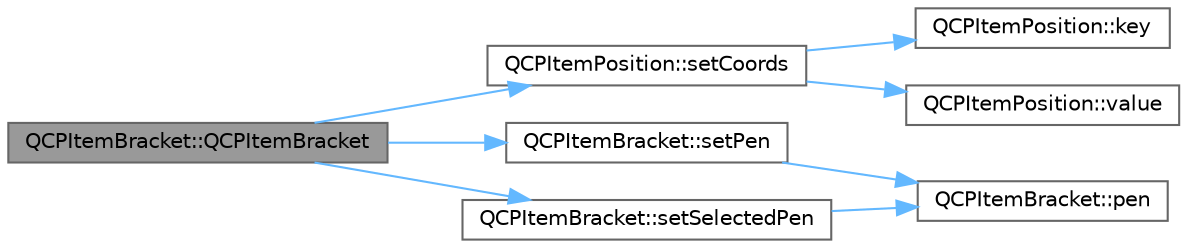 digraph "QCPItemBracket::QCPItemBracket"
{
 // LATEX_PDF_SIZE
  bgcolor="transparent";
  edge [fontname=Helvetica,fontsize=10,labelfontname=Helvetica,labelfontsize=10];
  node [fontname=Helvetica,fontsize=10,shape=box,height=0.2,width=0.4];
  rankdir="LR";
  Node1 [label="QCPItemBracket::QCPItemBracket",height=0.2,width=0.4,color="gray40", fillcolor="grey60", style="filled", fontcolor="black",tooltip=" "];
  Node1 -> Node2 [color="steelblue1",style="solid"];
  Node2 [label="QCPItemPosition::setCoords",height=0.2,width=0.4,color="grey40", fillcolor="white", style="filled",URL="$class_q_c_p_item_position.html#aa988ba4e87ab684c9021017dcaba945f",tooltip=" "];
  Node2 -> Node3 [color="steelblue1",style="solid"];
  Node3 [label="QCPItemPosition::key",height=0.2,width=0.4,color="grey40", fillcolor="white", style="filled",URL="$class_q_c_p_item_position.html#a6fc519f1b73722a8d0cff7d4d647407e",tooltip=" "];
  Node2 -> Node4 [color="steelblue1",style="solid"];
  Node4 [label="QCPItemPosition::value",height=0.2,width=0.4,color="grey40", fillcolor="white", style="filled",URL="$class_q_c_p_item_position.html#acfcf86f840a7366a4299bff593d5d636",tooltip=" "];
  Node1 -> Node5 [color="steelblue1",style="solid"];
  Node5 [label="QCPItemBracket::setPen",height=0.2,width=0.4,color="grey40", fillcolor="white", style="filled",URL="$class_q_c_p_item_bracket.html#ab13001d9cc5d8f9e56ea15bdda682acb",tooltip=" "];
  Node5 -> Node6 [color="steelblue1",style="solid"];
  Node6 [label="QCPItemBracket::pen",height=0.2,width=0.4,color="grey40", fillcolor="white", style="filled",URL="$class_q_c_p_item_bracket.html#a6013b3f83aab7bc82b485ee5447ecb1b",tooltip=" "];
  Node1 -> Node7 [color="steelblue1",style="solid"];
  Node7 [label="QCPItemBracket::setSelectedPen",height=0.2,width=0.4,color="grey40", fillcolor="white", style="filled",URL="$class_q_c_p_item_bracket.html#a349785c31122778a520c64891fa204c5",tooltip=" "];
  Node7 -> Node6 [color="steelblue1",style="solid"];
}
